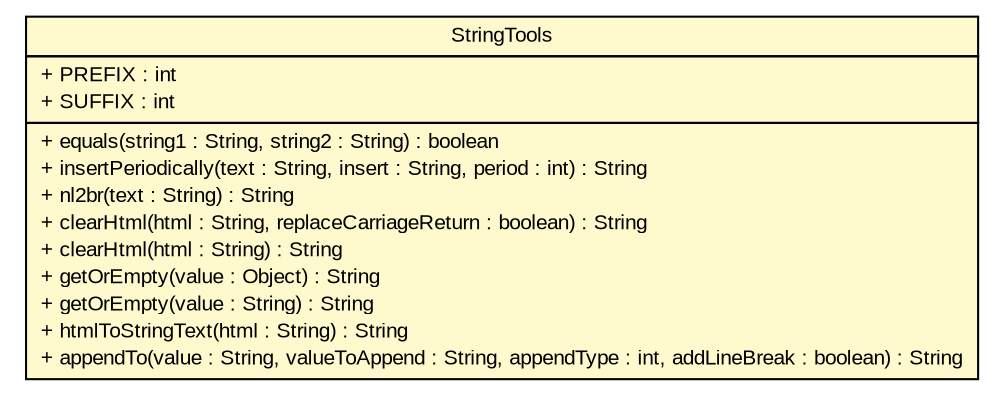 #!/usr/local/bin/dot
#
# Class diagram 
# Generated by UMLGraph version R5_6-24-gf6e263 (http://www.umlgraph.org/)
#

digraph G {
	edge [fontname="arial",fontsize=10,labelfontname="arial",labelfontsize=10];
	node [fontname="arial",fontsize=10,shape=plaintext];
	nodesep=0.25;
	ranksep=0.5;
	// gov.sandia.cf.tools.StringTools
	c388610 [label=<<table title="gov.sandia.cf.tools.StringTools" border="0" cellborder="1" cellspacing="0" cellpadding="2" port="p" bgcolor="lemonChiffon" href="./StringTools.html">
		<tr><td><table border="0" cellspacing="0" cellpadding="1">
<tr><td align="center" balign="center"> StringTools </td></tr>
		</table></td></tr>
		<tr><td><table border="0" cellspacing="0" cellpadding="1">
<tr><td align="left" balign="left"> + PREFIX : int </td></tr>
<tr><td align="left" balign="left"> + SUFFIX : int </td></tr>
		</table></td></tr>
		<tr><td><table border="0" cellspacing="0" cellpadding="1">
<tr><td align="left" balign="left"> + equals(string1 : String, string2 : String) : boolean </td></tr>
<tr><td align="left" balign="left"> + insertPeriodically(text : String, insert : String, period : int) : String </td></tr>
<tr><td align="left" balign="left"> + nl2br(text : String) : String </td></tr>
<tr><td align="left" balign="left"> + clearHtml(html : String, replaceCarriageReturn : boolean) : String </td></tr>
<tr><td align="left" balign="left"> + clearHtml(html : String) : String </td></tr>
<tr><td align="left" balign="left"> + getOrEmpty(value : Object) : String </td></tr>
<tr><td align="left" balign="left"> + getOrEmpty(value : String) : String </td></tr>
<tr><td align="left" balign="left"> + htmlToStringText(html : String) : String </td></tr>
<tr><td align="left" balign="left"> + appendTo(value : String, valueToAppend : String, appendType : int, addLineBreak : boolean) : String </td></tr>
		</table></td></tr>
		</table>>, URL="./StringTools.html", fontname="arial", fontcolor="black", fontsize=10.0];
}

